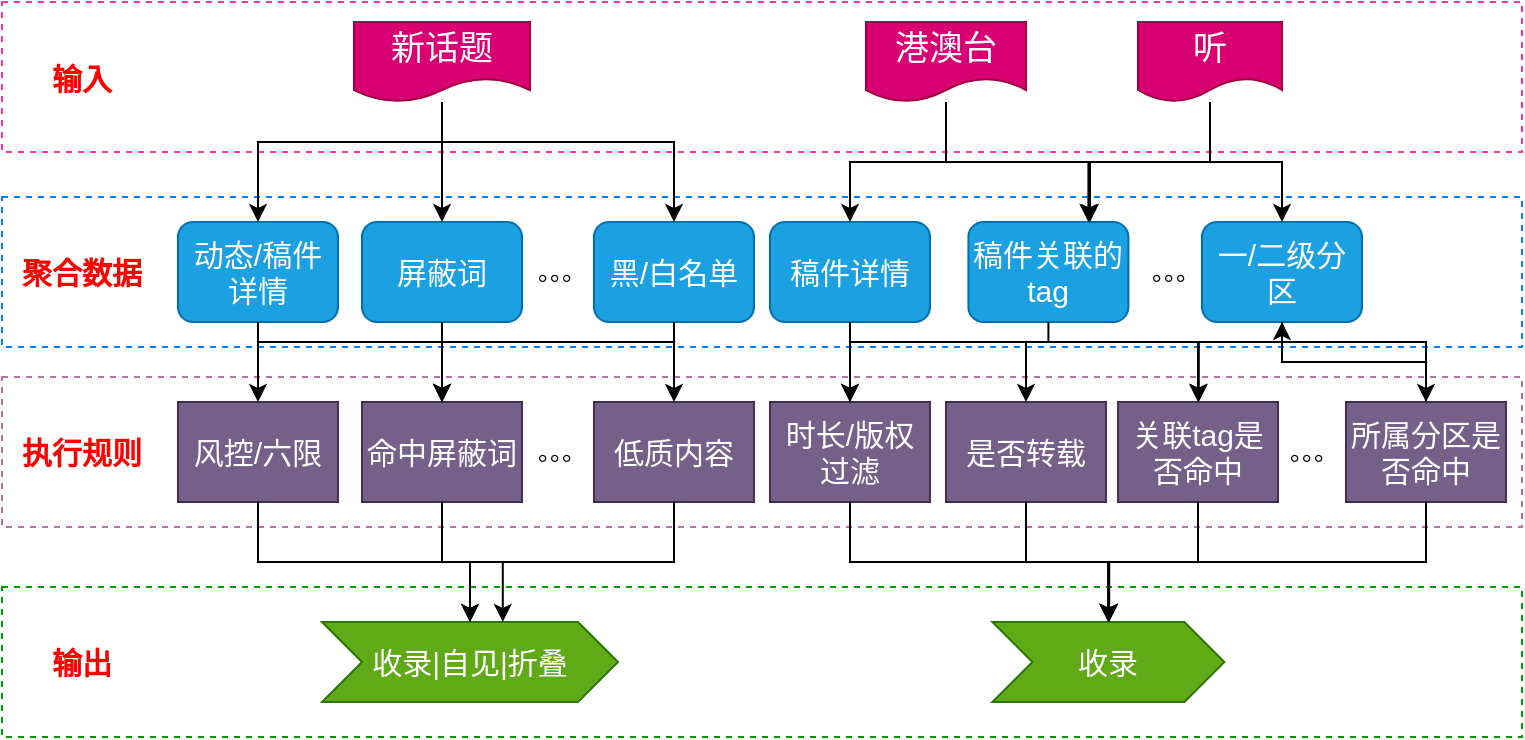 <mxfile version="21.1.2" type="github">
  <diagram name="第 1 页" id="5MbfJHzXgwYUwcxd9TJH">
    <mxGraphModel dx="2261" dy="796" grid="1" gridSize="10" guides="1" tooltips="1" connect="1" arrows="1" fold="1" page="1" pageScale="1" pageWidth="827" pageHeight="1169" math="0" shadow="0">
      <root>
        <mxCell id="0" />
        <mxCell id="1" parent="0" />
        <mxCell id="zVFf11l4q4amtjaVNAxq-95" value="" style="group" vertex="1" connectable="0" parent="1">
          <mxGeometry x="-390" y="60" width="760" height="367.5" as="geometry" />
        </mxCell>
        <mxCell id="zVFf11l4q4amtjaVNAxq-90" value="" style="rounded=0;whiteSpace=wrap;html=1;dashed=1;strokeColor=#FF3399;" vertex="1" parent="zVFf11l4q4amtjaVNAxq-95">
          <mxGeometry width="760" height="75" as="geometry" />
        </mxCell>
        <mxCell id="zVFf11l4q4amtjaVNAxq-88" value="" style="rounded=0;whiteSpace=wrap;html=1;dashed=1;strokeColor=#009900;" vertex="1" parent="zVFf11l4q4amtjaVNAxq-95">
          <mxGeometry y="292.5" width="760" height="75" as="geometry" />
        </mxCell>
        <mxCell id="zVFf11l4q4amtjaVNAxq-87" value="" style="rounded=0;whiteSpace=wrap;html=1;dashed=1;strokeColor=#B5739D;" vertex="1" parent="zVFf11l4q4amtjaVNAxq-95">
          <mxGeometry y="187.5" width="760" height="75" as="geometry" />
        </mxCell>
        <mxCell id="zVFf11l4q4amtjaVNAxq-84" value="" style="rounded=0;whiteSpace=wrap;html=1;dashed=1;strokeColor=#007FFF;" vertex="1" parent="zVFf11l4q4amtjaVNAxq-95">
          <mxGeometry y="97.5" width="760" height="75" as="geometry" />
        </mxCell>
        <mxCell id="zVFf11l4q4amtjaVNAxq-1" value="&lt;font style=&quot;font-size: 17px;&quot;&gt;新话题&lt;/font&gt;" style="shape=document;whiteSpace=wrap;html=1;boundedLbl=1;fillColor=#d80073;strokeColor=#A50040;fontColor=#ffffff;" vertex="1" parent="zVFf11l4q4amtjaVNAxq-95">
          <mxGeometry x="176" y="10" width="88" height="40" as="geometry" />
        </mxCell>
        <mxCell id="zVFf11l4q4amtjaVNAxq-2" value="&lt;span style=&quot;font-size: 17px;&quot;&gt;港澳台&lt;/span&gt;" style="shape=document;whiteSpace=wrap;html=1;boundedLbl=1;fillColor=#d80073;strokeColor=#A50040;fontColor=#ffffff;" vertex="1" parent="zVFf11l4q4amtjaVNAxq-95">
          <mxGeometry x="432.0" y="10" width="80.0" height="40" as="geometry" />
        </mxCell>
        <mxCell id="zVFf11l4q4amtjaVNAxq-3" value="&lt;span style=&quot;font-size: 17px;&quot;&gt;听&lt;/span&gt;" style="shape=document;whiteSpace=wrap;html=1;boundedLbl=1;fillColor=#d80073;strokeColor=#A50040;fontColor=#ffffff;" vertex="1" parent="zVFf11l4q4amtjaVNAxq-95">
          <mxGeometry x="568.0" y="10" width="72.0" height="40" as="geometry" />
        </mxCell>
        <mxCell id="zVFf11l4q4amtjaVNAxq-4" value="&lt;font style=&quot;font-size: 15px;&quot;&gt;动态/稿件详情&lt;/font&gt;" style="rounded=1;whiteSpace=wrap;html=1;fillColor=#1ba1e2;strokeColor=#006EAF;fontColor=#ffffff;" vertex="1" parent="zVFf11l4q4amtjaVNAxq-95">
          <mxGeometry x="88" y="110" width="80.0" height="50" as="geometry" />
        </mxCell>
        <mxCell id="zVFf11l4q4amtjaVNAxq-37" style="edgeStyle=orthogonalEdgeStyle;rounded=0;orthogonalLoop=1;jettySize=auto;html=1;entryX=0.5;entryY=0;entryDx=0;entryDy=0;" edge="1" parent="zVFf11l4q4amtjaVNAxq-95" source="zVFf11l4q4amtjaVNAxq-1" target="zVFf11l4q4amtjaVNAxq-4">
          <mxGeometry relative="1" as="geometry">
            <Array as="points">
              <mxPoint x="220" y="70" />
              <mxPoint x="128.0" y="70" />
            </Array>
          </mxGeometry>
        </mxCell>
        <mxCell id="zVFf11l4q4amtjaVNAxq-8" value="&lt;span style=&quot;font-size: 15px;&quot;&gt;屏蔽词&lt;/span&gt;" style="rounded=1;whiteSpace=wrap;html=1;fillColor=#1ba1e2;strokeColor=#006EAF;fontColor=#ffffff;" vertex="1" parent="zVFf11l4q4amtjaVNAxq-95">
          <mxGeometry x="180.0" y="110" width="80.0" height="50" as="geometry" />
        </mxCell>
        <mxCell id="zVFf11l4q4amtjaVNAxq-36" style="edgeStyle=orthogonalEdgeStyle;rounded=0;orthogonalLoop=1;jettySize=auto;html=1;entryX=0.5;entryY=0;entryDx=0;entryDy=0;" edge="1" parent="zVFf11l4q4amtjaVNAxq-95" source="zVFf11l4q4amtjaVNAxq-1" target="zVFf11l4q4amtjaVNAxq-8">
          <mxGeometry relative="1" as="geometry" />
        </mxCell>
        <mxCell id="zVFf11l4q4amtjaVNAxq-9" value="&lt;span style=&quot;font-size: 15px;&quot;&gt;黑/白名单&lt;/span&gt;" style="rounded=1;whiteSpace=wrap;html=1;fillColor=#1ba1e2;strokeColor=#006EAF;fontColor=#ffffff;" vertex="1" parent="zVFf11l4q4amtjaVNAxq-95">
          <mxGeometry x="296" y="110" width="80.0" height="50" as="geometry" />
        </mxCell>
        <mxCell id="zVFf11l4q4amtjaVNAxq-38" style="edgeStyle=orthogonalEdgeStyle;rounded=0;orthogonalLoop=1;jettySize=auto;html=1;entryX=0.5;entryY=0;entryDx=0;entryDy=0;" edge="1" parent="zVFf11l4q4amtjaVNAxq-95" source="zVFf11l4q4amtjaVNAxq-1" target="zVFf11l4q4amtjaVNAxq-9">
          <mxGeometry relative="1" as="geometry">
            <Array as="points">
              <mxPoint x="220" y="70" />
              <mxPoint x="336.0" y="70" />
            </Array>
          </mxGeometry>
        </mxCell>
        <mxCell id="zVFf11l4q4amtjaVNAxq-11" value="&lt;font style=&quot;font-size: 15px;&quot;&gt;命中屏蔽词&lt;/font&gt;" style="rounded=0;whiteSpace=wrap;html=1;fillColor=#76608a;strokeColor=#432D57;fontColor=#ffffff;" vertex="1" parent="zVFf11l4q4amtjaVNAxq-95">
          <mxGeometry x="180.0" y="200" width="80.0" height="50" as="geometry" />
        </mxCell>
        <mxCell id="zVFf11l4q4amtjaVNAxq-49" style="edgeStyle=orthogonalEdgeStyle;rounded=0;orthogonalLoop=1;jettySize=auto;html=1;entryX=0.5;entryY=0;entryDx=0;entryDy=0;" edge="1" parent="zVFf11l4q4amtjaVNAxq-95" source="zVFf11l4q4amtjaVNAxq-4" target="zVFf11l4q4amtjaVNAxq-11">
          <mxGeometry relative="1" as="geometry">
            <Array as="points">
              <mxPoint x="128.0" y="170" />
              <mxPoint x="220" y="170" />
            </Array>
          </mxGeometry>
        </mxCell>
        <mxCell id="zVFf11l4q4amtjaVNAxq-42" style="edgeStyle=orthogonalEdgeStyle;rounded=0;orthogonalLoop=1;jettySize=auto;html=1;exitX=0.5;exitY=1;exitDx=0;exitDy=0;entryX=0.5;entryY=0;entryDx=0;entryDy=0;" edge="1" parent="zVFf11l4q4amtjaVNAxq-95" source="zVFf11l4q4amtjaVNAxq-8" target="zVFf11l4q4amtjaVNAxq-11">
          <mxGeometry relative="1" as="geometry" />
        </mxCell>
        <mxCell id="zVFf11l4q4amtjaVNAxq-46" style="edgeStyle=orthogonalEdgeStyle;rounded=0;orthogonalLoop=1;jettySize=auto;html=1;entryX=0.5;entryY=0;entryDx=0;entryDy=0;" edge="1" parent="zVFf11l4q4amtjaVNAxq-95" source="zVFf11l4q4amtjaVNAxq-9" target="zVFf11l4q4amtjaVNAxq-11">
          <mxGeometry relative="1" as="geometry">
            <Array as="points">
              <mxPoint x="336.0" y="170" />
              <mxPoint x="220" y="170" />
            </Array>
          </mxGeometry>
        </mxCell>
        <mxCell id="zVFf11l4q4amtjaVNAxq-19" value="。。。" style="text;strokeColor=none;align=center;fillColor=none;html=1;verticalAlign=middle;whiteSpace=wrap;rounded=0;" vertex="1" parent="zVFf11l4q4amtjaVNAxq-95">
          <mxGeometry x="256.0" y="120" width="48.0" height="30" as="geometry" />
        </mxCell>
        <mxCell id="zVFf11l4q4amtjaVNAxq-21" value="&lt;font style=&quot;font-size: 15px;&quot;&gt;稿件详情&lt;/font&gt;" style="rounded=1;whiteSpace=wrap;html=1;fillColor=#1ba1e2;strokeColor=#006EAF;fontColor=#ffffff;" vertex="1" parent="zVFf11l4q4amtjaVNAxq-95">
          <mxGeometry x="384.0" y="110" width="80.0" height="50" as="geometry" />
        </mxCell>
        <mxCell id="zVFf11l4q4amtjaVNAxq-31" style="edgeStyle=orthogonalEdgeStyle;rounded=0;orthogonalLoop=1;jettySize=auto;html=1;entryX=0.5;entryY=0;entryDx=0;entryDy=0;" edge="1" parent="zVFf11l4q4amtjaVNAxq-95" source="zVFf11l4q4amtjaVNAxq-2" target="zVFf11l4q4amtjaVNAxq-21">
          <mxGeometry relative="1" as="geometry" />
        </mxCell>
        <mxCell id="zVFf11l4q4amtjaVNAxq-22" value="&lt;span style=&quot;font-size: 15px;&quot;&gt;稿件关联的tag&lt;/span&gt;" style="rounded=1;whiteSpace=wrap;html=1;fillColor=#1ba1e2;strokeColor=#006EAF;fontColor=#ffffff;" vertex="1" parent="zVFf11l4q4amtjaVNAxq-95">
          <mxGeometry x="483.2" y="110" width="80.0" height="50" as="geometry" />
        </mxCell>
        <mxCell id="zVFf11l4q4amtjaVNAxq-34" style="edgeStyle=orthogonalEdgeStyle;rounded=0;orthogonalLoop=1;jettySize=auto;html=1;" edge="1" parent="zVFf11l4q4amtjaVNAxq-95" source="zVFf11l4q4amtjaVNAxq-2" target="zVFf11l4q4amtjaVNAxq-22">
          <mxGeometry relative="1" as="geometry">
            <Array as="points">
              <mxPoint x="472.0" y="80" />
              <mxPoint x="544.0" y="80" />
            </Array>
          </mxGeometry>
        </mxCell>
        <mxCell id="zVFf11l4q4amtjaVNAxq-35" style="edgeStyle=orthogonalEdgeStyle;rounded=0;orthogonalLoop=1;jettySize=auto;html=1;entryX=0.75;entryY=0;entryDx=0;entryDy=0;" edge="1" parent="zVFf11l4q4amtjaVNAxq-95" source="zVFf11l4q4amtjaVNAxq-3" target="zVFf11l4q4amtjaVNAxq-22">
          <mxGeometry relative="1" as="geometry">
            <Array as="points">
              <mxPoint x="604.0" y="80" />
              <mxPoint x="543.2" y="80" />
            </Array>
          </mxGeometry>
        </mxCell>
        <mxCell id="zVFf11l4q4amtjaVNAxq-23" value="&lt;span style=&quot;font-size: 15px;&quot;&gt;一/二级分区&lt;/span&gt;" style="rounded=1;whiteSpace=wrap;html=1;fillColor=#1ba1e2;strokeColor=#006EAF;fontColor=#ffffff;" vertex="1" parent="zVFf11l4q4amtjaVNAxq-95">
          <mxGeometry x="600.0" y="110" width="80.0" height="50" as="geometry" />
        </mxCell>
        <mxCell id="zVFf11l4q4amtjaVNAxq-29" style="edgeStyle=orthogonalEdgeStyle;rounded=0;orthogonalLoop=1;jettySize=auto;html=1;" edge="1" parent="zVFf11l4q4amtjaVNAxq-95" source="zVFf11l4q4amtjaVNAxq-3" target="zVFf11l4q4amtjaVNAxq-23">
          <mxGeometry relative="1" as="geometry" />
        </mxCell>
        <mxCell id="zVFf11l4q4amtjaVNAxq-26" value="。。。" style="text;strokeColor=none;align=center;fillColor=none;html=1;verticalAlign=middle;whiteSpace=wrap;rounded=0;" vertex="1" parent="zVFf11l4q4amtjaVNAxq-95">
          <mxGeometry x="563.2" y="120" width="48.0" height="30" as="geometry" />
        </mxCell>
        <mxCell id="zVFf11l4q4amtjaVNAxq-39" value="&lt;span style=&quot;font-size: 15px;&quot;&gt;低质内容&lt;/span&gt;" style="rounded=0;whiteSpace=wrap;html=1;fillColor=#76608a;strokeColor=#432D57;fontColor=#ffffff;" vertex="1" parent="zVFf11l4q4amtjaVNAxq-95">
          <mxGeometry x="296" y="200" width="80.0" height="50" as="geometry" />
        </mxCell>
        <mxCell id="zVFf11l4q4amtjaVNAxq-44" style="edgeStyle=orthogonalEdgeStyle;rounded=0;orthogonalLoop=1;jettySize=auto;html=1;exitX=0.5;exitY=1;exitDx=0;exitDy=0;entryX=0.5;entryY=0;entryDx=0;entryDy=0;" edge="1" parent="zVFf11l4q4amtjaVNAxq-95" source="zVFf11l4q4amtjaVNAxq-9" target="zVFf11l4q4amtjaVNAxq-39">
          <mxGeometry relative="1" as="geometry" />
        </mxCell>
        <mxCell id="zVFf11l4q4amtjaVNAxq-40" value="。。。" style="text;strokeColor=none;align=center;fillColor=none;html=1;verticalAlign=middle;whiteSpace=wrap;rounded=0;" vertex="1" parent="zVFf11l4q4amtjaVNAxq-95">
          <mxGeometry x="256.0" y="210" width="48.0" height="30" as="geometry" />
        </mxCell>
        <mxCell id="zVFf11l4q4amtjaVNAxq-41" value="&lt;span style=&quot;font-size: 15px;&quot;&gt;风控/六限&lt;/span&gt;" style="rounded=0;whiteSpace=wrap;html=1;fillColor=#76608a;strokeColor=#432D57;fontColor=#ffffff;" vertex="1" parent="zVFf11l4q4amtjaVNAxq-95">
          <mxGeometry x="88" y="200" width="80.0" height="50" as="geometry" />
        </mxCell>
        <mxCell id="zVFf11l4q4amtjaVNAxq-43" style="edgeStyle=orthogonalEdgeStyle;rounded=0;orthogonalLoop=1;jettySize=auto;html=1;exitX=0.5;exitY=1;exitDx=0;exitDy=0;entryX=0.5;entryY=0;entryDx=0;entryDy=0;" edge="1" parent="zVFf11l4q4amtjaVNAxq-95" source="zVFf11l4q4amtjaVNAxq-4" target="zVFf11l4q4amtjaVNAxq-41">
          <mxGeometry relative="1" as="geometry" />
        </mxCell>
        <mxCell id="zVFf11l4q4amtjaVNAxq-51" value="&lt;span style=&quot;font-size: 15px;&quot;&gt;时长/版权过滤&lt;/span&gt;" style="rounded=0;whiteSpace=wrap;html=1;fillColor=#76608a;strokeColor=#432D57;fontColor=#ffffff;" vertex="1" parent="zVFf11l4q4amtjaVNAxq-95">
          <mxGeometry x="384.0" y="200" width="80.0" height="50" as="geometry" />
        </mxCell>
        <mxCell id="zVFf11l4q4amtjaVNAxq-58" style="edgeStyle=orthogonalEdgeStyle;rounded=0;orthogonalLoop=1;jettySize=auto;html=1;entryX=0.5;entryY=0;entryDx=0;entryDy=0;" edge="1" parent="zVFf11l4q4amtjaVNAxq-95" source="zVFf11l4q4amtjaVNAxq-21" target="zVFf11l4q4amtjaVNAxq-51">
          <mxGeometry relative="1" as="geometry" />
        </mxCell>
        <mxCell id="zVFf11l4q4amtjaVNAxq-77" style="edgeStyle=orthogonalEdgeStyle;rounded=0;orthogonalLoop=1;jettySize=auto;html=1;exitX=0.5;exitY=1;exitDx=0;exitDy=0;entryX=0.5;entryY=0;entryDx=0;entryDy=0;" edge="1" parent="zVFf11l4q4amtjaVNAxq-95" source="zVFf11l4q4amtjaVNAxq-22" target="zVFf11l4q4amtjaVNAxq-51">
          <mxGeometry relative="1" as="geometry">
            <Array as="points">
              <mxPoint x="523.2" y="170" />
              <mxPoint x="424.0" y="170" />
            </Array>
          </mxGeometry>
        </mxCell>
        <mxCell id="zVFf11l4q4amtjaVNAxq-94" value="" style="edgeStyle=orthogonalEdgeStyle;rounded=0;orthogonalLoop=1;jettySize=auto;html=1;" edge="1" parent="zVFf11l4q4amtjaVNAxq-95" source="zVFf11l4q4amtjaVNAxq-53" target="zVFf11l4q4amtjaVNAxq-23">
          <mxGeometry relative="1" as="geometry" />
        </mxCell>
        <mxCell id="zVFf11l4q4amtjaVNAxq-53" value="&lt;span style=&quot;font-size: 15px;&quot;&gt;所属分区是否命中&lt;/span&gt;" style="rounded=0;whiteSpace=wrap;html=1;fillColor=#76608a;strokeColor=#432D57;fontColor=#ffffff;" vertex="1" parent="zVFf11l4q4amtjaVNAxq-95">
          <mxGeometry x="672.0" y="200" width="80.0" height="50" as="geometry" />
        </mxCell>
        <mxCell id="zVFf11l4q4amtjaVNAxq-73" style="edgeStyle=orthogonalEdgeStyle;rounded=0;orthogonalLoop=1;jettySize=auto;html=1;" edge="1" parent="zVFf11l4q4amtjaVNAxq-95" source="zVFf11l4q4amtjaVNAxq-23" target="zVFf11l4q4amtjaVNAxq-53">
          <mxGeometry relative="1" as="geometry">
            <Array as="points">
              <mxPoint x="640.0" y="170" />
              <mxPoint x="712" y="170" />
            </Array>
          </mxGeometry>
        </mxCell>
        <mxCell id="zVFf11l4q4amtjaVNAxq-55" value="。。。" style="text;strokeColor=none;align=center;fillColor=none;html=1;verticalAlign=middle;whiteSpace=wrap;rounded=0;" vertex="1" parent="zVFf11l4q4amtjaVNAxq-95">
          <mxGeometry x="632" y="210" width="48.0" height="30" as="geometry" />
        </mxCell>
        <mxCell id="zVFf11l4q4amtjaVNAxq-56" value="&lt;span style=&quot;font-size: 15px;&quot;&gt;关联tag是否命中&lt;/span&gt;" style="rounded=0;whiteSpace=wrap;html=1;fillColor=#76608a;strokeColor=#432D57;fontColor=#ffffff;" vertex="1" parent="zVFf11l4q4amtjaVNAxq-95">
          <mxGeometry x="558.0" y="200" width="80.0" height="50" as="geometry" />
        </mxCell>
        <mxCell id="zVFf11l4q4amtjaVNAxq-75" style="edgeStyle=orthogonalEdgeStyle;rounded=0;orthogonalLoop=1;jettySize=auto;html=1;entryX=0.5;entryY=0;entryDx=0;entryDy=0;" edge="1" parent="zVFf11l4q4amtjaVNAxq-95" source="zVFf11l4q4amtjaVNAxq-21" target="zVFf11l4q4amtjaVNAxq-56">
          <mxGeometry relative="1" as="geometry">
            <Array as="points">
              <mxPoint x="424.0" y="170" />
              <mxPoint x="598.4" y="170" />
            </Array>
          </mxGeometry>
        </mxCell>
        <mxCell id="zVFf11l4q4amtjaVNAxq-78" style="edgeStyle=orthogonalEdgeStyle;rounded=0;orthogonalLoop=1;jettySize=auto;html=1;" edge="1" parent="zVFf11l4q4amtjaVNAxq-95" source="zVFf11l4q4amtjaVNAxq-23" target="zVFf11l4q4amtjaVNAxq-56">
          <mxGeometry relative="1" as="geometry">
            <Array as="points">
              <mxPoint x="640.0" y="170" />
              <mxPoint x="598.4" y="170" />
            </Array>
          </mxGeometry>
        </mxCell>
        <mxCell id="zVFf11l4q4amtjaVNAxq-57" value="&lt;span style=&quot;font-size: 15px;&quot;&gt;是否转载&lt;/span&gt;" style="rounded=0;whiteSpace=wrap;html=1;fillColor=#76608a;strokeColor=#432D57;fontColor=#ffffff;" vertex="1" parent="zVFf11l4q4amtjaVNAxq-95">
          <mxGeometry x="472.0" y="200" width="80.0" height="50" as="geometry" />
        </mxCell>
        <mxCell id="zVFf11l4q4amtjaVNAxq-74" style="edgeStyle=orthogonalEdgeStyle;rounded=0;orthogonalLoop=1;jettySize=auto;html=1;entryX=0.5;entryY=0;entryDx=0;entryDy=0;" edge="1" parent="zVFf11l4q4amtjaVNAxq-95" source="zVFf11l4q4amtjaVNAxq-21" target="zVFf11l4q4amtjaVNAxq-57">
          <mxGeometry relative="1" as="geometry">
            <Array as="points">
              <mxPoint x="424.0" y="170" />
              <mxPoint x="512.0" y="170" />
            </Array>
          </mxGeometry>
        </mxCell>
        <mxCell id="zVFf11l4q4amtjaVNAxq-62" value="&lt;font style=&quot;font-size: 15px;&quot;&gt;收录|自见|折叠&lt;/font&gt;" style="shape=step;perimeter=stepPerimeter;whiteSpace=wrap;html=1;fixedSize=1;fillColor=#60a917;strokeColor=#2D7600;fontColor=#ffffff;" vertex="1" parent="zVFf11l4q4amtjaVNAxq-95">
          <mxGeometry x="160" y="310" width="148" height="40" as="geometry" />
        </mxCell>
        <mxCell id="zVFf11l4q4amtjaVNAxq-71" style="edgeStyle=orthogonalEdgeStyle;rounded=0;orthogonalLoop=1;jettySize=auto;html=1;entryX=0.5;entryY=0;entryDx=0;entryDy=0;" edge="1" parent="zVFf11l4q4amtjaVNAxq-95" source="zVFf11l4q4amtjaVNAxq-11" target="zVFf11l4q4amtjaVNAxq-62">
          <mxGeometry relative="1" as="geometry">
            <mxPoint x="248.0" y="300" as="targetPoint" />
          </mxGeometry>
        </mxCell>
        <mxCell id="zVFf11l4q4amtjaVNAxq-72" style="edgeStyle=orthogonalEdgeStyle;rounded=0;orthogonalLoop=1;jettySize=auto;html=1;entryX=0.5;entryY=0;entryDx=0;entryDy=0;" edge="1" parent="zVFf11l4q4amtjaVNAxq-95" source="zVFf11l4q4amtjaVNAxq-39" target="zVFf11l4q4amtjaVNAxq-62">
          <mxGeometry relative="1" as="geometry" />
        </mxCell>
        <mxCell id="zVFf11l4q4amtjaVNAxq-70" style="edgeStyle=orthogonalEdgeStyle;rounded=0;orthogonalLoop=1;jettySize=auto;html=1;" edge="1" parent="zVFf11l4q4amtjaVNAxq-95" source="zVFf11l4q4amtjaVNAxq-41" target="zVFf11l4q4amtjaVNAxq-62">
          <mxGeometry relative="1" as="geometry">
            <Array as="points">
              <mxPoint x="128.0" y="280" />
              <mxPoint x="250.4" y="280" />
            </Array>
          </mxGeometry>
        </mxCell>
        <mxCell id="zVFf11l4q4amtjaVNAxq-63" value="&lt;span style=&quot;font-size: 15px;&quot;&gt;收录&lt;/span&gt;" style="shape=step;perimeter=stepPerimeter;whiteSpace=wrap;html=1;fixedSize=1;fillColor=#60a917;strokeColor=#2D7600;fontColor=#ffffff;" vertex="1" parent="zVFf11l4q4amtjaVNAxq-95">
          <mxGeometry x="495.2" y="310" width="116" height="40" as="geometry" />
        </mxCell>
        <mxCell id="zVFf11l4q4amtjaVNAxq-79" style="edgeStyle=orthogonalEdgeStyle;rounded=0;orthogonalLoop=1;jettySize=auto;html=1;entryX=0.5;entryY=0;entryDx=0;entryDy=0;" edge="1" parent="zVFf11l4q4amtjaVNAxq-95" source="zVFf11l4q4amtjaVNAxq-51" target="zVFf11l4q4amtjaVNAxq-63">
          <mxGeometry relative="1" as="geometry">
            <Array as="points">
              <mxPoint x="424.0" y="280" />
              <mxPoint x="553.6" y="280" />
            </Array>
          </mxGeometry>
        </mxCell>
        <mxCell id="zVFf11l4q4amtjaVNAxq-83" style="edgeStyle=orthogonalEdgeStyle;rounded=0;orthogonalLoop=1;jettySize=auto;html=1;" edge="1" parent="zVFf11l4q4amtjaVNAxq-95" source="zVFf11l4q4amtjaVNAxq-53" target="zVFf11l4q4amtjaVNAxq-63">
          <mxGeometry relative="1" as="geometry">
            <Array as="points">
              <mxPoint x="712" y="280" />
              <mxPoint x="553.6" y="280" />
            </Array>
          </mxGeometry>
        </mxCell>
        <mxCell id="zVFf11l4q4amtjaVNAxq-81" style="edgeStyle=orthogonalEdgeStyle;rounded=0;orthogonalLoop=1;jettySize=auto;html=1;entryX=0.5;entryY=0;entryDx=0;entryDy=0;" edge="1" parent="zVFf11l4q4amtjaVNAxq-95" source="zVFf11l4q4amtjaVNAxq-56" target="zVFf11l4q4amtjaVNAxq-63">
          <mxGeometry relative="1" as="geometry" />
        </mxCell>
        <mxCell id="zVFf11l4q4amtjaVNAxq-80" style="edgeStyle=orthogonalEdgeStyle;rounded=0;orthogonalLoop=1;jettySize=auto;html=1;exitX=0.5;exitY=1;exitDx=0;exitDy=0;entryX=0.5;entryY=0;entryDx=0;entryDy=0;" edge="1" parent="zVFf11l4q4amtjaVNAxq-95" source="zVFf11l4q4amtjaVNAxq-57" target="zVFf11l4q4amtjaVNAxq-63">
          <mxGeometry relative="1" as="geometry">
            <mxPoint x="552.0" y="310" as="targetPoint" />
          </mxGeometry>
        </mxCell>
        <mxCell id="zVFf11l4q4amtjaVNAxq-85" value="&lt;b style=&quot;font-size: 15px;&quot;&gt;&lt;font color=&quot;#ff0000&quot; style=&quot;font-size: 15px;&quot;&gt;聚合数据&lt;/font&gt;&lt;/b&gt;" style="text;strokeColor=none;align=center;fillColor=none;html=1;verticalAlign=middle;whiteSpace=wrap;rounded=0;fontSize=15;" vertex="1" parent="zVFf11l4q4amtjaVNAxq-95">
          <mxGeometry x="8" y="120" width="64.0" height="30" as="geometry" />
        </mxCell>
        <mxCell id="zVFf11l4q4amtjaVNAxq-86" value="&lt;font size=&quot;1&quot; color=&quot;#ff0000&quot;&gt;&lt;b style=&quot;font-size: 15px;&quot;&gt;执行规则&lt;/b&gt;&lt;/font&gt;" style="text;strokeColor=none;align=center;fillColor=none;html=1;verticalAlign=middle;whiteSpace=wrap;rounded=0;" vertex="1" parent="zVFf11l4q4amtjaVNAxq-95">
          <mxGeometry x="8" y="210" width="64.0" height="30" as="geometry" />
        </mxCell>
        <mxCell id="zVFf11l4q4amtjaVNAxq-89" value="&lt;font color=&quot;#ff0000&quot; style=&quot;font-size: 15px;&quot;&gt;&lt;span style=&quot;font-size: 15px;&quot;&gt;&lt;b style=&quot;font-size: 15px;&quot;&gt;输出&lt;/b&gt;&lt;/span&gt;&lt;/font&gt;" style="text;strokeColor=none;align=center;fillColor=none;html=1;verticalAlign=middle;whiteSpace=wrap;rounded=0;fontSize=15;" vertex="1" parent="zVFf11l4q4amtjaVNAxq-95">
          <mxGeometry x="8" y="315" width="64.0" height="30" as="geometry" />
        </mxCell>
        <mxCell id="zVFf11l4q4amtjaVNAxq-91" value="&lt;font color=&quot;#ff0000&quot; style=&quot;font-size: 15px;&quot;&gt;&lt;span style=&quot;font-size: 15px;&quot;&gt;&lt;b style=&quot;font-size: 15px;&quot;&gt;输入&lt;/b&gt;&lt;/span&gt;&lt;/font&gt;" style="text;strokeColor=none;align=center;fillColor=none;html=1;verticalAlign=middle;whiteSpace=wrap;rounded=0;fontSize=15;" vertex="1" parent="zVFf11l4q4amtjaVNAxq-95">
          <mxGeometry x="8" y="22.5" width="64.0" height="30" as="geometry" />
        </mxCell>
      </root>
    </mxGraphModel>
  </diagram>
</mxfile>
